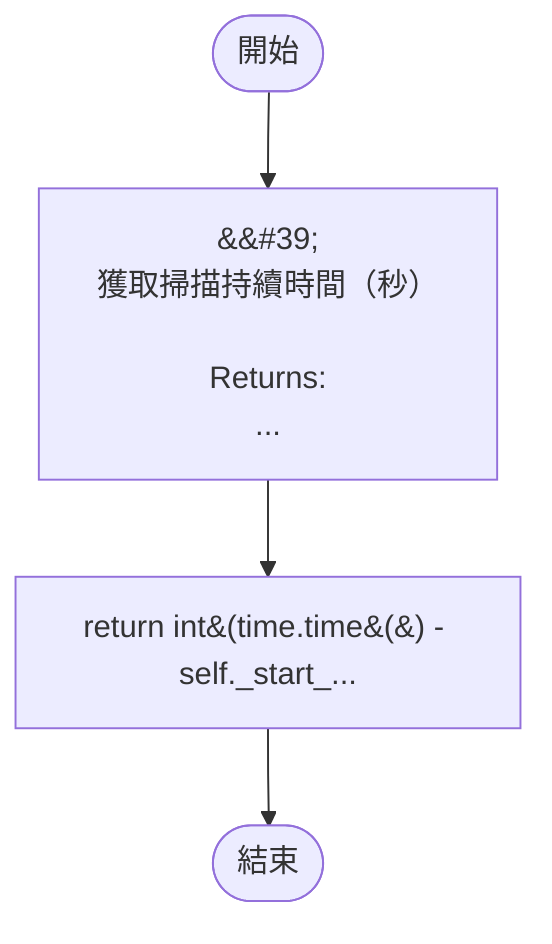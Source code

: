 flowchart TB
    n1([開始])
    n2([結束])
    n3[&amp;&#35;39;\n        獲取掃描持續時間（秒）\n\n        Returns:\n ...]
    n4[return int&#40;time.time&#40;&#41; - self._start_...]
    n1 --> n3
    n3 --> n4
    n4 --> n2